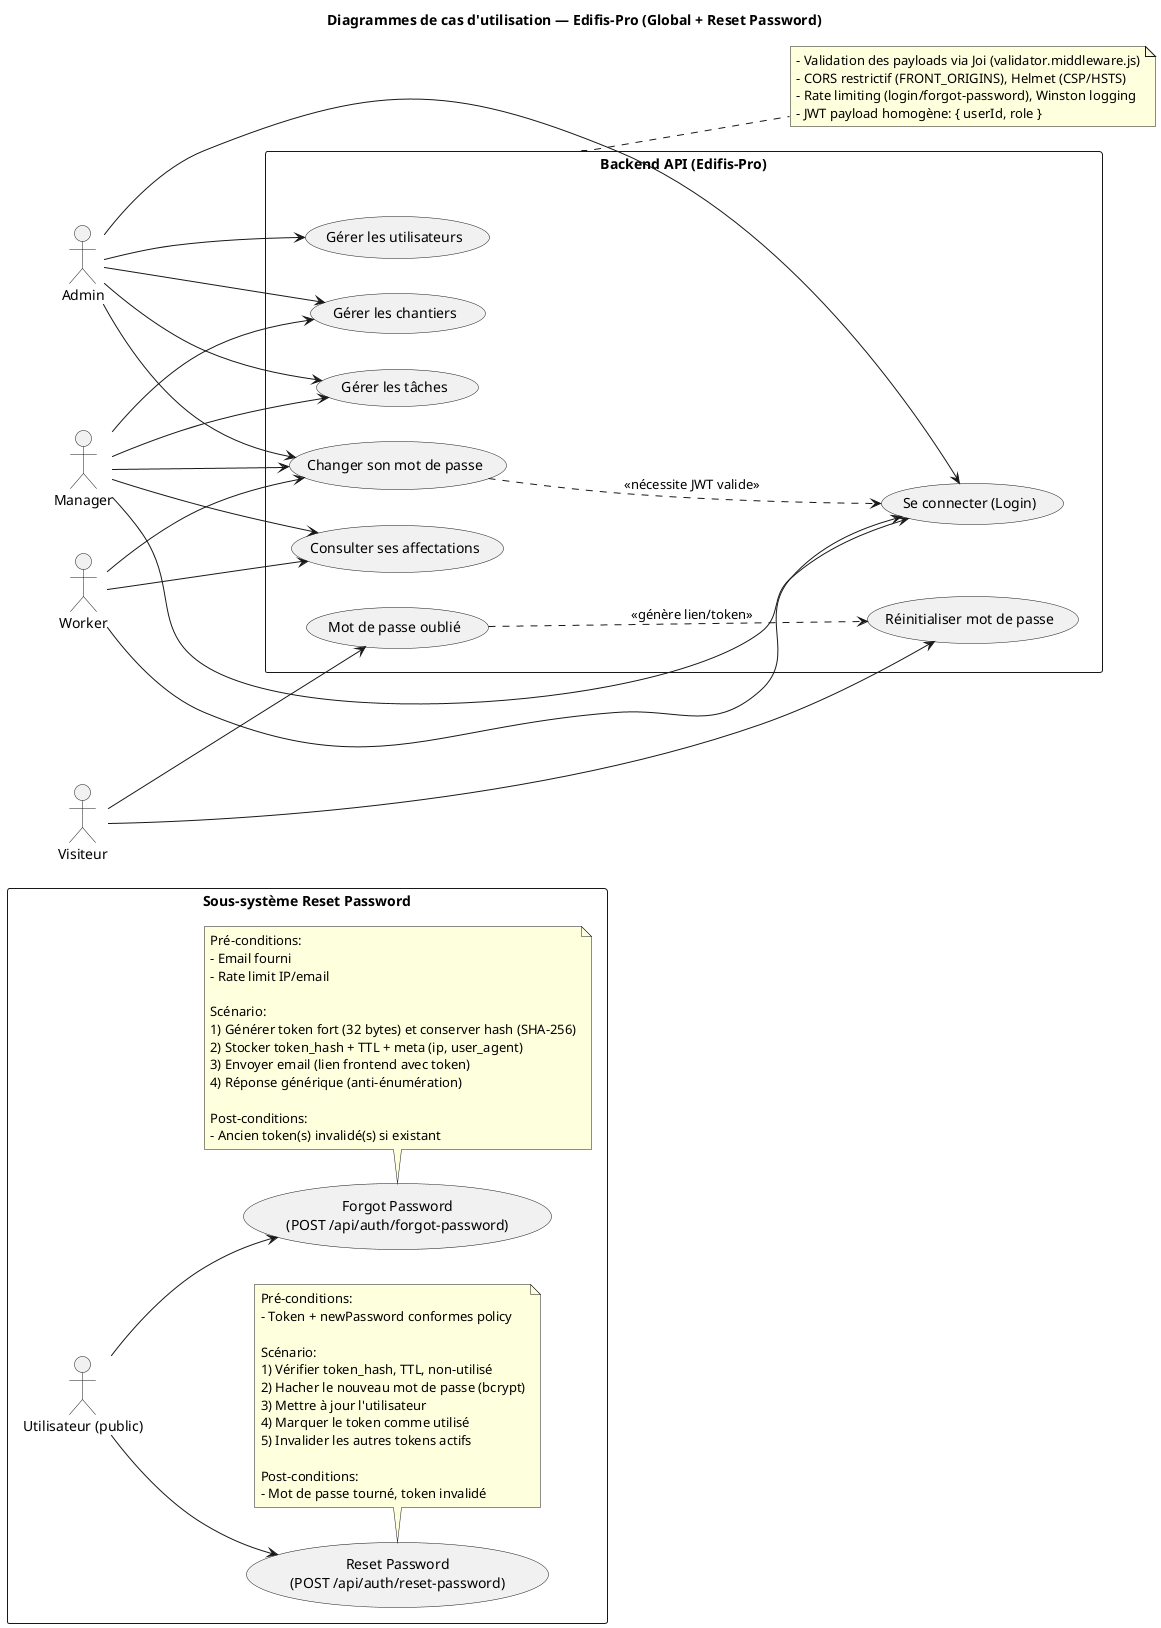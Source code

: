@startuml
title Diagrammes de cas d'utilisation — Edifis-Pro (Global + Reset Password)

left to right direction
skinparam packageStyle rectangle
skinparam shadowing false

actor "Admin" as Admin
actor "Manager" as Manager
actor "Worker" as Worker
actor "Visiteur" as Visitor

rectangle "Backend API (Edifis-Pro)" as System {
  usecase "Se connecter (Login)" as UC_Login
  usecase "Changer son mot de passe" as UC_ChangePwd
  usecase "Mot de passe oublié" as UC_ForgotPwd
  usecase "Réinitialiser mot de passe" as UC_ResetPwd

  usecase "Gérer les utilisateurs" as UC_Users
  usecase "Gérer les chantiers" as UC_Sites
  usecase "Gérer les tâches" as UC_Tasks
  
  usecase "Consulter ses affectations" as UC_ViewAssignments
}

' Droits / Rôles
Admin --> UC_Users
Admin --> UC_Sites
Admin --> UC_Tasks

Admin --> UC_Login
Admin --> UC_ChangePwd

Manager --> UC_Sites
Manager --> UC_Tasks

Manager --> UC_ViewAssignments
Manager --> UC_Login
Manager --> UC_ChangePwd

Worker --> UC_ViewAssignments

Worker --> UC_Login
Worker --> UC_ChangePwd

Visitor --> UC_ForgotPwd
Visitor --> UC_ResetPwd

' Relations entre cas d'utilisation
UC_ForgotPwd ..> UC_ResetPwd : <<génère lien/token>>
UC_ChangePwd ..> UC_Login : <<nécessite JWT valide>>

' Notes sécurité globales
note right of System
- Validation des payloads via Joi (validator.middleware.js)
- CORS restrictif (FRONT_ORIGINS), Helmet (CSP/HSTS)
- Rate limiting (login/forgot-password), Winston logging
- JWT payload homogène: { userId, role }
end note

' ------------------------------
' Cas d'utilisation détaillé: Reset Password
' ------------------------------
rectangle "Sous-système Reset Password" as ResetFlow {
  actor "Utilisateur (public)" as PublicUser

  usecase "Forgot Password\n(POST /api/auth/forgot-password)" as UC_FP
  usecase "Reset Password\n(POST /api/auth/reset-password)" as UC_RP

  PublicUser --> UC_FP
  PublicUser --> UC_RP

  note bottom of UC_FP
  Pré-conditions:
  - Email fourni
  - Rate limit IP/email

  Scénario:
  1) Générer token fort (32 bytes) et conserver hash (SHA-256)
  2) Stocker token_hash + TTL + meta (ip, user_agent)
  3) Envoyer email (lien frontend avec token)
  4) Réponse générique (anti-énumération)

  Post-conditions:
  - Ancien token(s) invalidé(s) si existant
  end note

  note bottom of UC_RP
  Pré-conditions:
  - Token + newPassword conformes policy

  Scénario:
  1) Vérifier token_hash, TTL, non-utilisé
  2) Hacher le nouveau mot de passe (bcrypt)
  3) Mettre à jour l'utilisateur
  4) Marquer le token comme utilisé
  5) Invalider les autres tokens actifs

  Post-conditions:
  - Mot de passe tourné, token invalidé
  end note
}

@enduml

